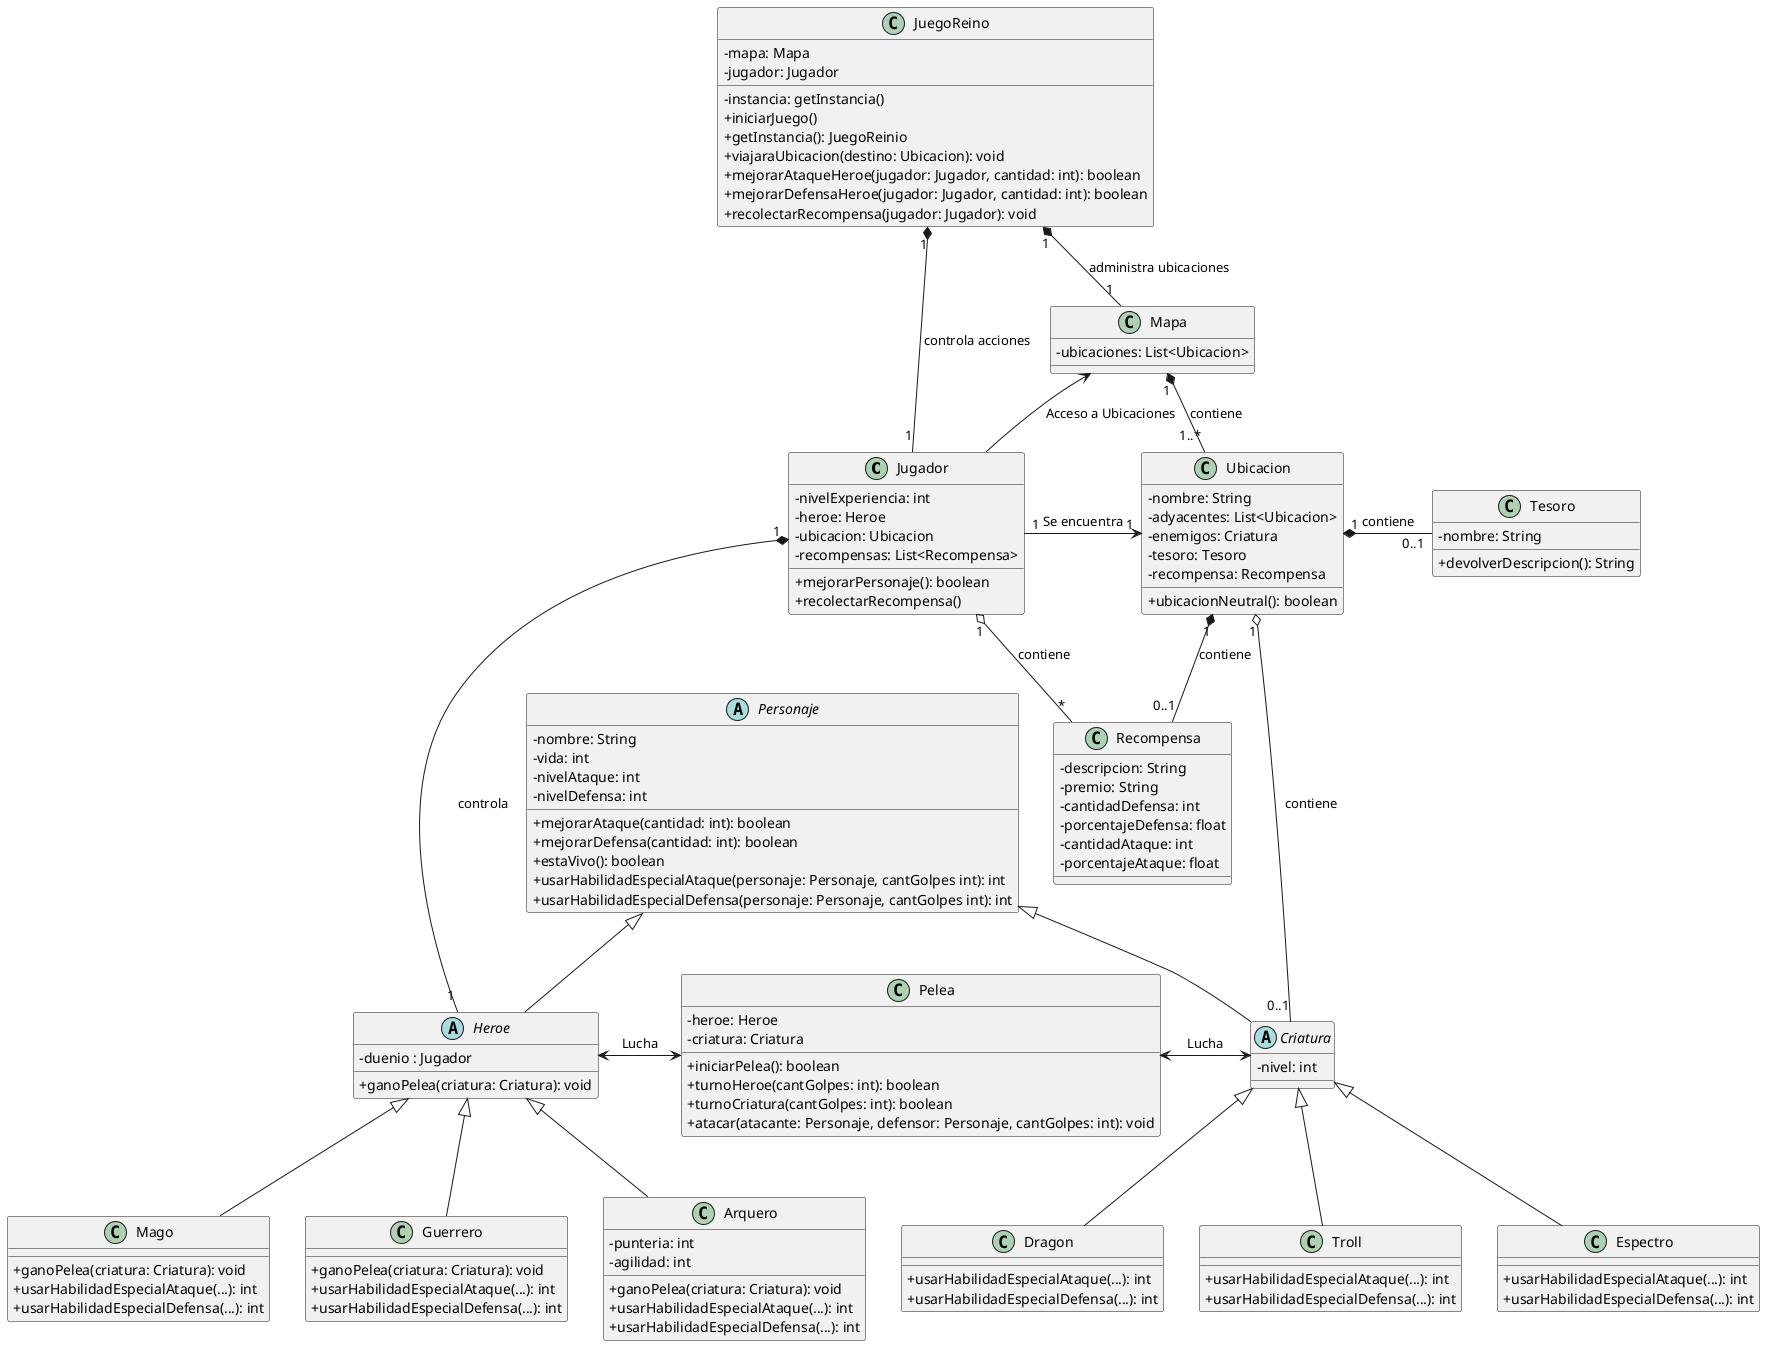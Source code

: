 @startuml reinoEncantado
skinparam classAttributeIconSize 0

class Jugador{
- nivelExperiencia: int
- heroe: Heroe
- ubicacion: Ubicacion
- recompensas: List<Recompensa>
+ mejorarPersonaje(): boolean
+ recolectarRecompensa()
}

abstract class Personaje{
- nombre: String
- vida: int
- nivelAtaque: int
- nivelDefensa: int
+ mejorarAtaque(cantidad: int): boolean
+ mejorarDefensa(cantidad: int): boolean
+ estaVivo(): boolean
+ usarHabilidadEspecialAtaque(personaje: Personaje, cantGolpes int): int
+ usarHabilidadEspecialDefensa(personaje: Personaje, cantGolpes int): int
}

abstract class Heroe{
- duenio : Jugador
+ ganoPelea(criatura: Criatura): void
}

abstract class Criatura{
- nivel: int
}

class Mago{
+ ganoPelea(criatura: Criatura): void
+ usarHabilidadEspecialAtaque(...): int
+ usarHabilidadEspecialDefensa(...): int
}

class Guerrero{
+ ganoPelea(criatura: Criatura): void
+ usarHabilidadEspecialAtaque(...): int
+ usarHabilidadEspecialDefensa(...): int
}

class Arquero{
- punteria: int
- agilidad: int
+ ganoPelea(criatura: Criatura): void
+ usarHabilidadEspecialAtaque(...): int
+ usarHabilidadEspecialDefensa(...): int
}

class Dragon{
+ usarHabilidadEspecialAtaque(...): int
+ usarHabilidadEspecialDefensa(...): int
}

class Troll{
+ usarHabilidadEspecialAtaque(...): int
+ usarHabilidadEspecialDefensa(...): int
}

class Espectro{
+ usarHabilidadEspecialAtaque(...): int
+ usarHabilidadEspecialDefensa(...): int
}

class Pelea{
-heroe: Heroe
-criatura: Criatura
+ iniciarPelea(): boolean
+ turnoHeroe(cantGolpes: int): boolean
+ turnoCriatura(cantGolpes: int): boolean
+ atacar(atacante: Personaje, defensor: Personaje, cantGolpes: int): void
}

class Mapa{
- ubicaciones: List<Ubicacion>
}

class Ubicacion{
- nombre: String
- adyacentes: List<Ubicacion>
- enemigos: Criatura
- tesoro: Tesoro
- recompensa: Recompensa
+ ubicacionNeutral(): boolean
}

class Recompensa {
- descripcion: String
- premio: String
- cantidadDefensa: int
- porcentajeDefensa: float
- cantidadAtaque: int
- porcentajeAtaque: float
}

class Tesoro{
- nombre: String
+ devolverDescripcion(): String
}

class JuegoReino {
- instancia: getInstancia()
- mapa: Mapa
- jugador: Jugador
+ iniciarJuego()
+ getInstancia(): JuegoReinio
+ viajaraUbicacion(destino: Ubicacion): void
+ mejorarAtaqueHeroe(jugador: Jugador, cantidad: int): boolean
+ mejorarDefensaHeroe(jugador: Jugador, cantidad: int): boolean
+ recolectarRecompensa(jugador: Jugador): void
}


Jugador "1" *--- "1" Heroe: controla
Personaje <|-- Heroe
Personaje <|-- Criatura
Heroe <|-- Arquero
Heroe <|-- Mago
Heroe <|-- Guerrero
Criatura <|-- Dragon
Criatura <|-- Troll
Criatura <|-- Espectro
Heroe <-> Pelea: Lucha
Pelea <-> Criatura: Lucha
Mapa <-- Jugador: Acceso a Ubicaciones
Jugador "1" -> "1" Ubicacion: Se encuentra
Mapa "1" *- "1..*" Ubicacion: contiene
Ubicacion "1" o--- "0..1" Criatura: contiene
Ubicacion "1" *- "0..1" Tesoro: contiene
Ubicacion "1" *- "0..1" Recompensa: contiene
Jugador "1" o-- "*" Recompensa: contiene
JuegoReino "1" *-- "1" Jugador: controla acciones
JuegoReino "1" *-- "1" Mapa: administra ubicaciones

@enduml